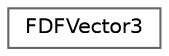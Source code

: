 digraph "Graphical Class Hierarchy"
{
 // INTERACTIVE_SVG=YES
 // LATEX_PDF_SIZE
  bgcolor="transparent";
  edge [fontname=Helvetica,fontsize=10,labelfontname=Helvetica,labelfontsize=10];
  node [fontname=Helvetica,fontsize=10,shape=box,height=0.2,width=0.4];
  rankdir="LR";
  Node0 [id="Node000000",label="FDFVector3",height=0.2,width=0.4,color="grey40", fillcolor="white", style="filled",URL="$d3/da0/structFDFVector3.html",tooltip=" "];
}
